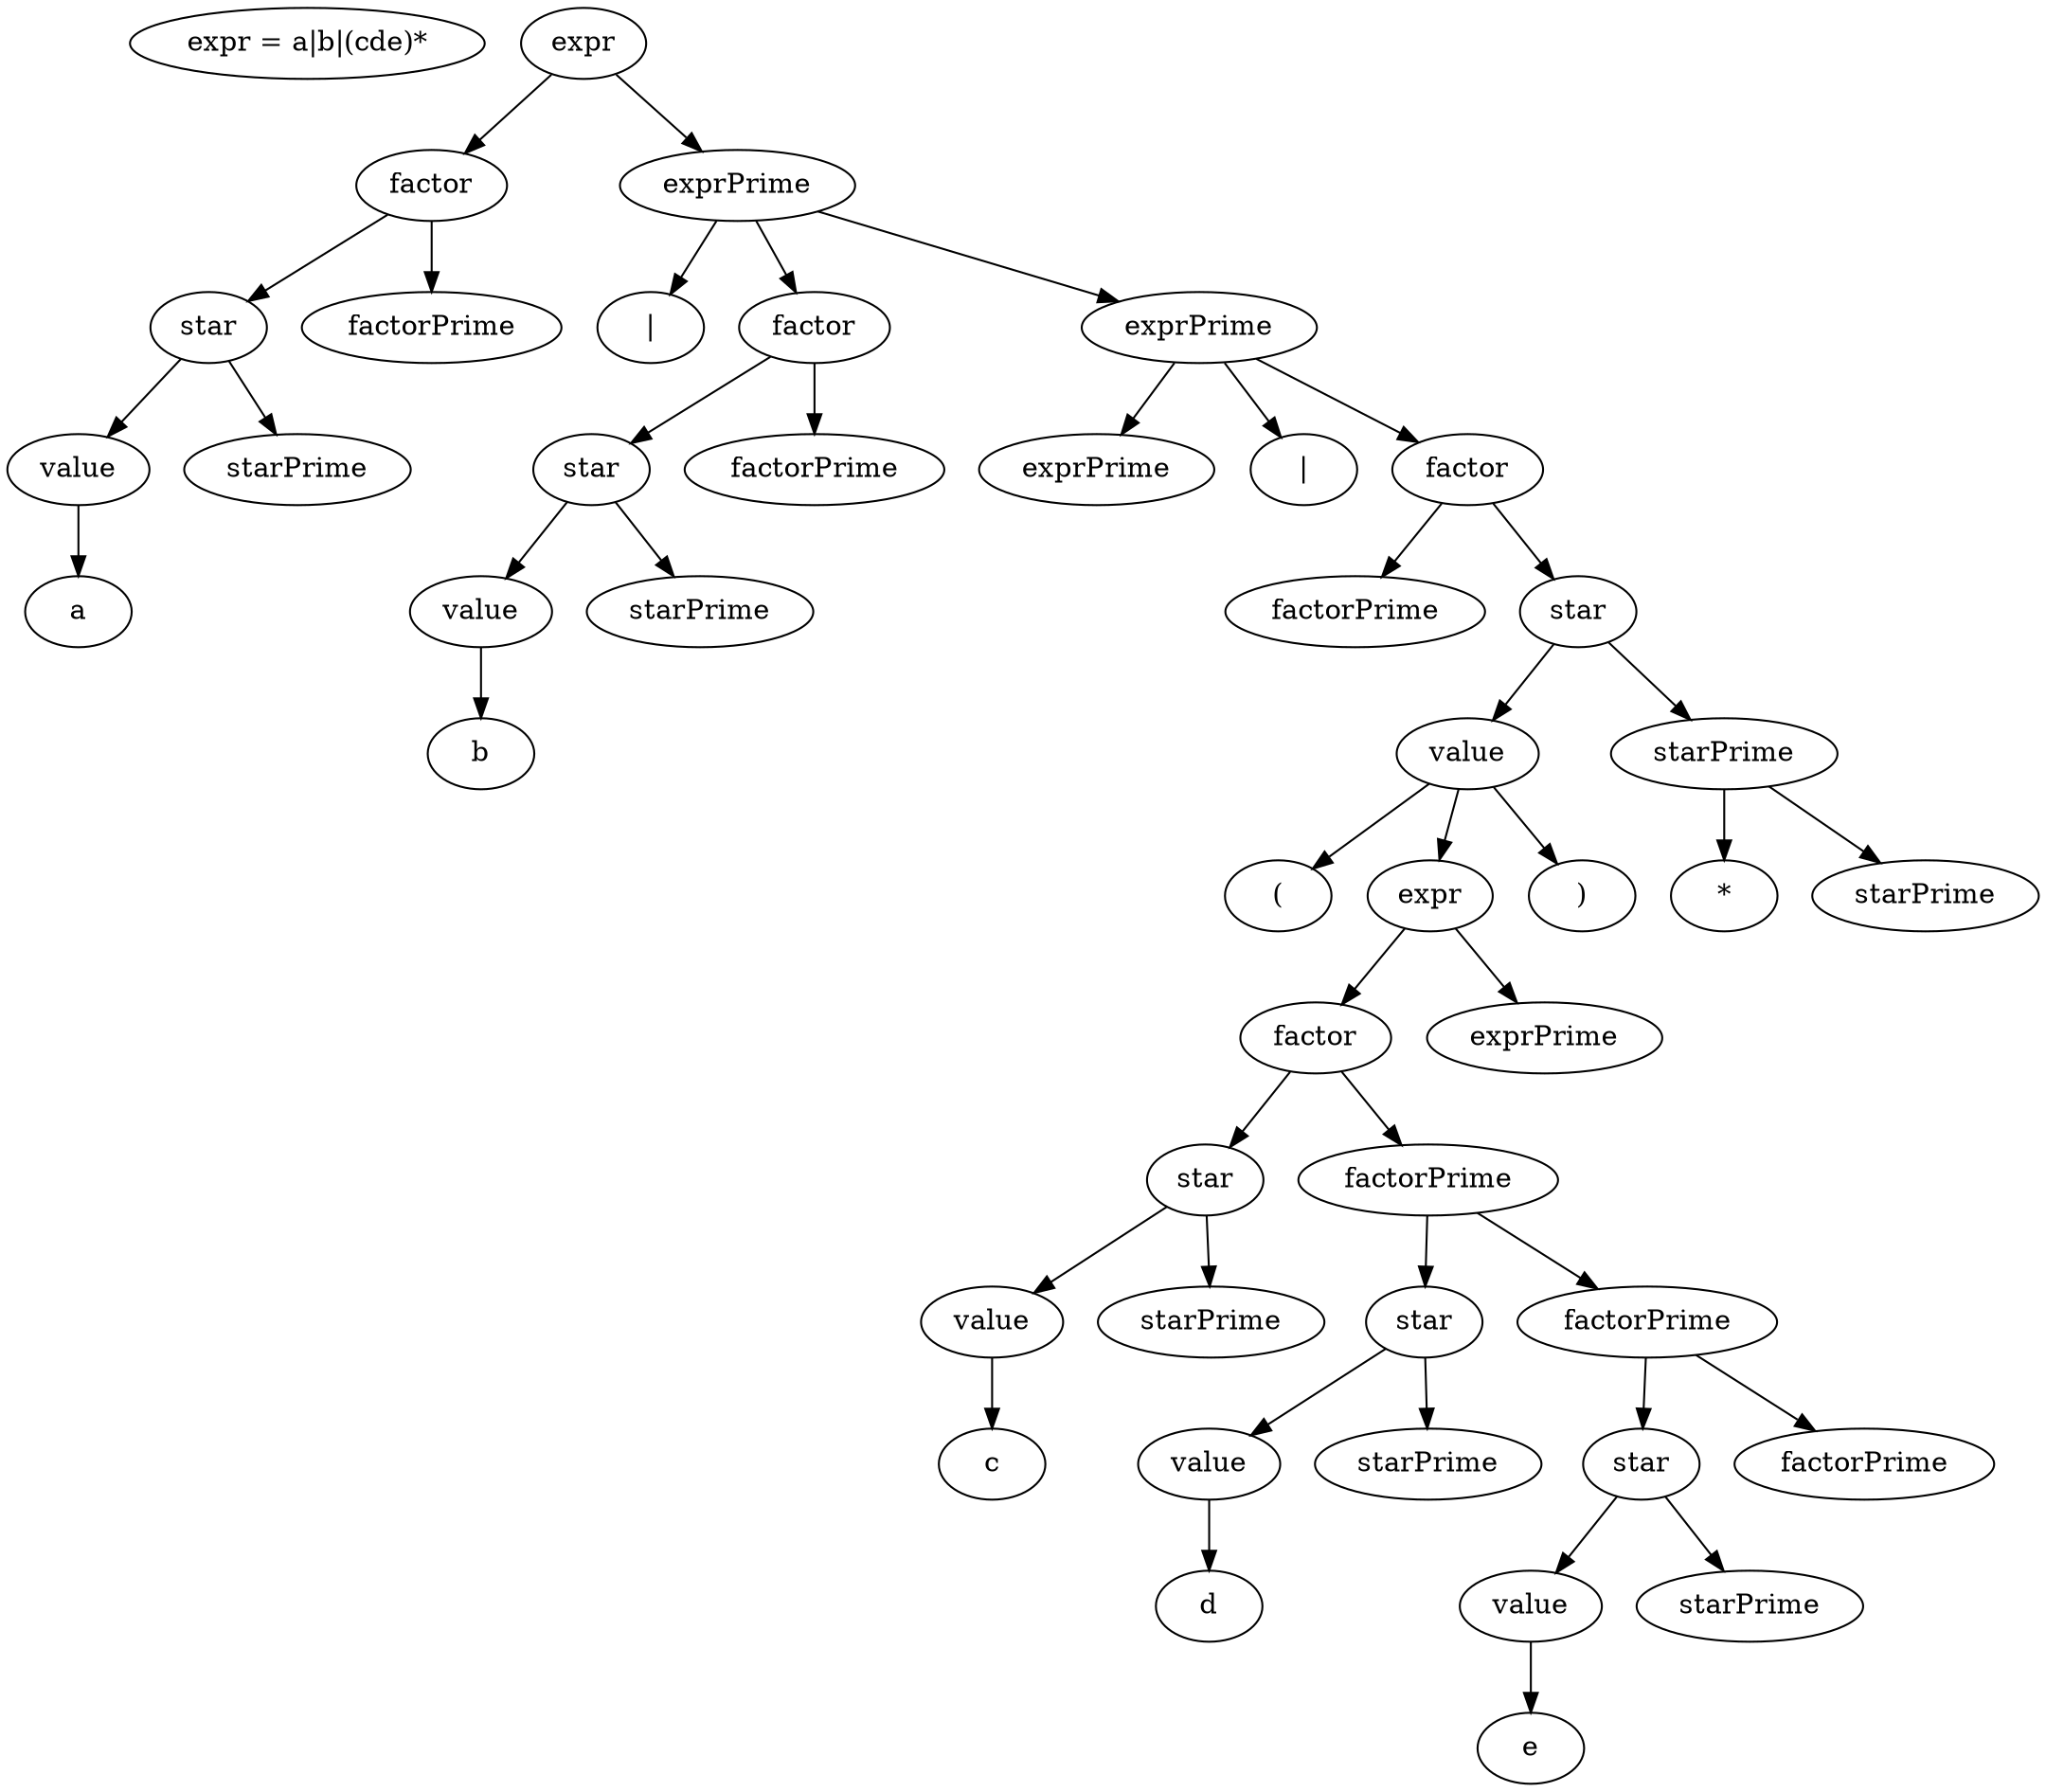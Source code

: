 digraph G {
E [label="expr = a|b|(cde)*"];
0 [label="expr"];
1 [label="factor"];
65 [label="factorPrime"];
2 [label="star"];
3 [label="value"];
4 [label="a"];
68 [label="exprPrime"];
6 [label="starPrime"];
8 [label="factorPrime"];
10 [label="exprPrime"];
11 [label="|"];
13 [label="factor"];
14 [label="star"];
15 [label="value"];
16 [label="b"];
18 [label="starPrime"];
20 [label="factorPrime"];
23 [label="exprPrime"];
24 [label="|"];
26 [label="factor"];
27 [label="star"];
28 [label="value"];
29 [label="("];
31 [label="expr"];
32 [label="factor"];
33 [label="star"];
34 [label="value"];
35 [label="c"];
37 [label="starPrime"];
39 [label="factorPrime"];
40 [label="star"];
41 [label="value"];
42 [label="d"];
44 [label="starPrime"];
46 [label="factorPrime"];
47 [label="star"];
48 [label="value"];
49 [label="e"];
51 [label="starPrime"];
53 [label="factorPrime"];
55 [label="exprPrime"];
58 [label=")"];
60 [label="starPrime"];
61 [label="*"];
63 [label="starPrime"];
0 -> 1;
0 -> 10;
1 -> 2;
1 -> 8;
2 -> 3;
2 -> 6;
3 -> 4;
10 -> 23;
10 -> 11;
10 -> 13;
13 -> 20;
13 -> 14;
14 -> 18;
14 -> 15;
15 -> 16;
23 -> 68;
23 -> 24;
23 -> 26;
26 -> 65;
26 -> 27;
27 -> 28;
27 -> 60;
28 -> 58;
28 -> 29;
28 -> 31;
31 -> 32;
31 -> 55;
32 -> 33;
32 -> 39;
33 -> 34;
33 -> 37;
34 -> 35;
39 -> 40;
39 -> 46;
40 -> 41;
40 -> 44;
41 -> 42;
46 -> 53;
46 -> 47;
47 -> 48;
47 -> 51;
48 -> 49;
60 -> 61;
60 -> 63;
}
